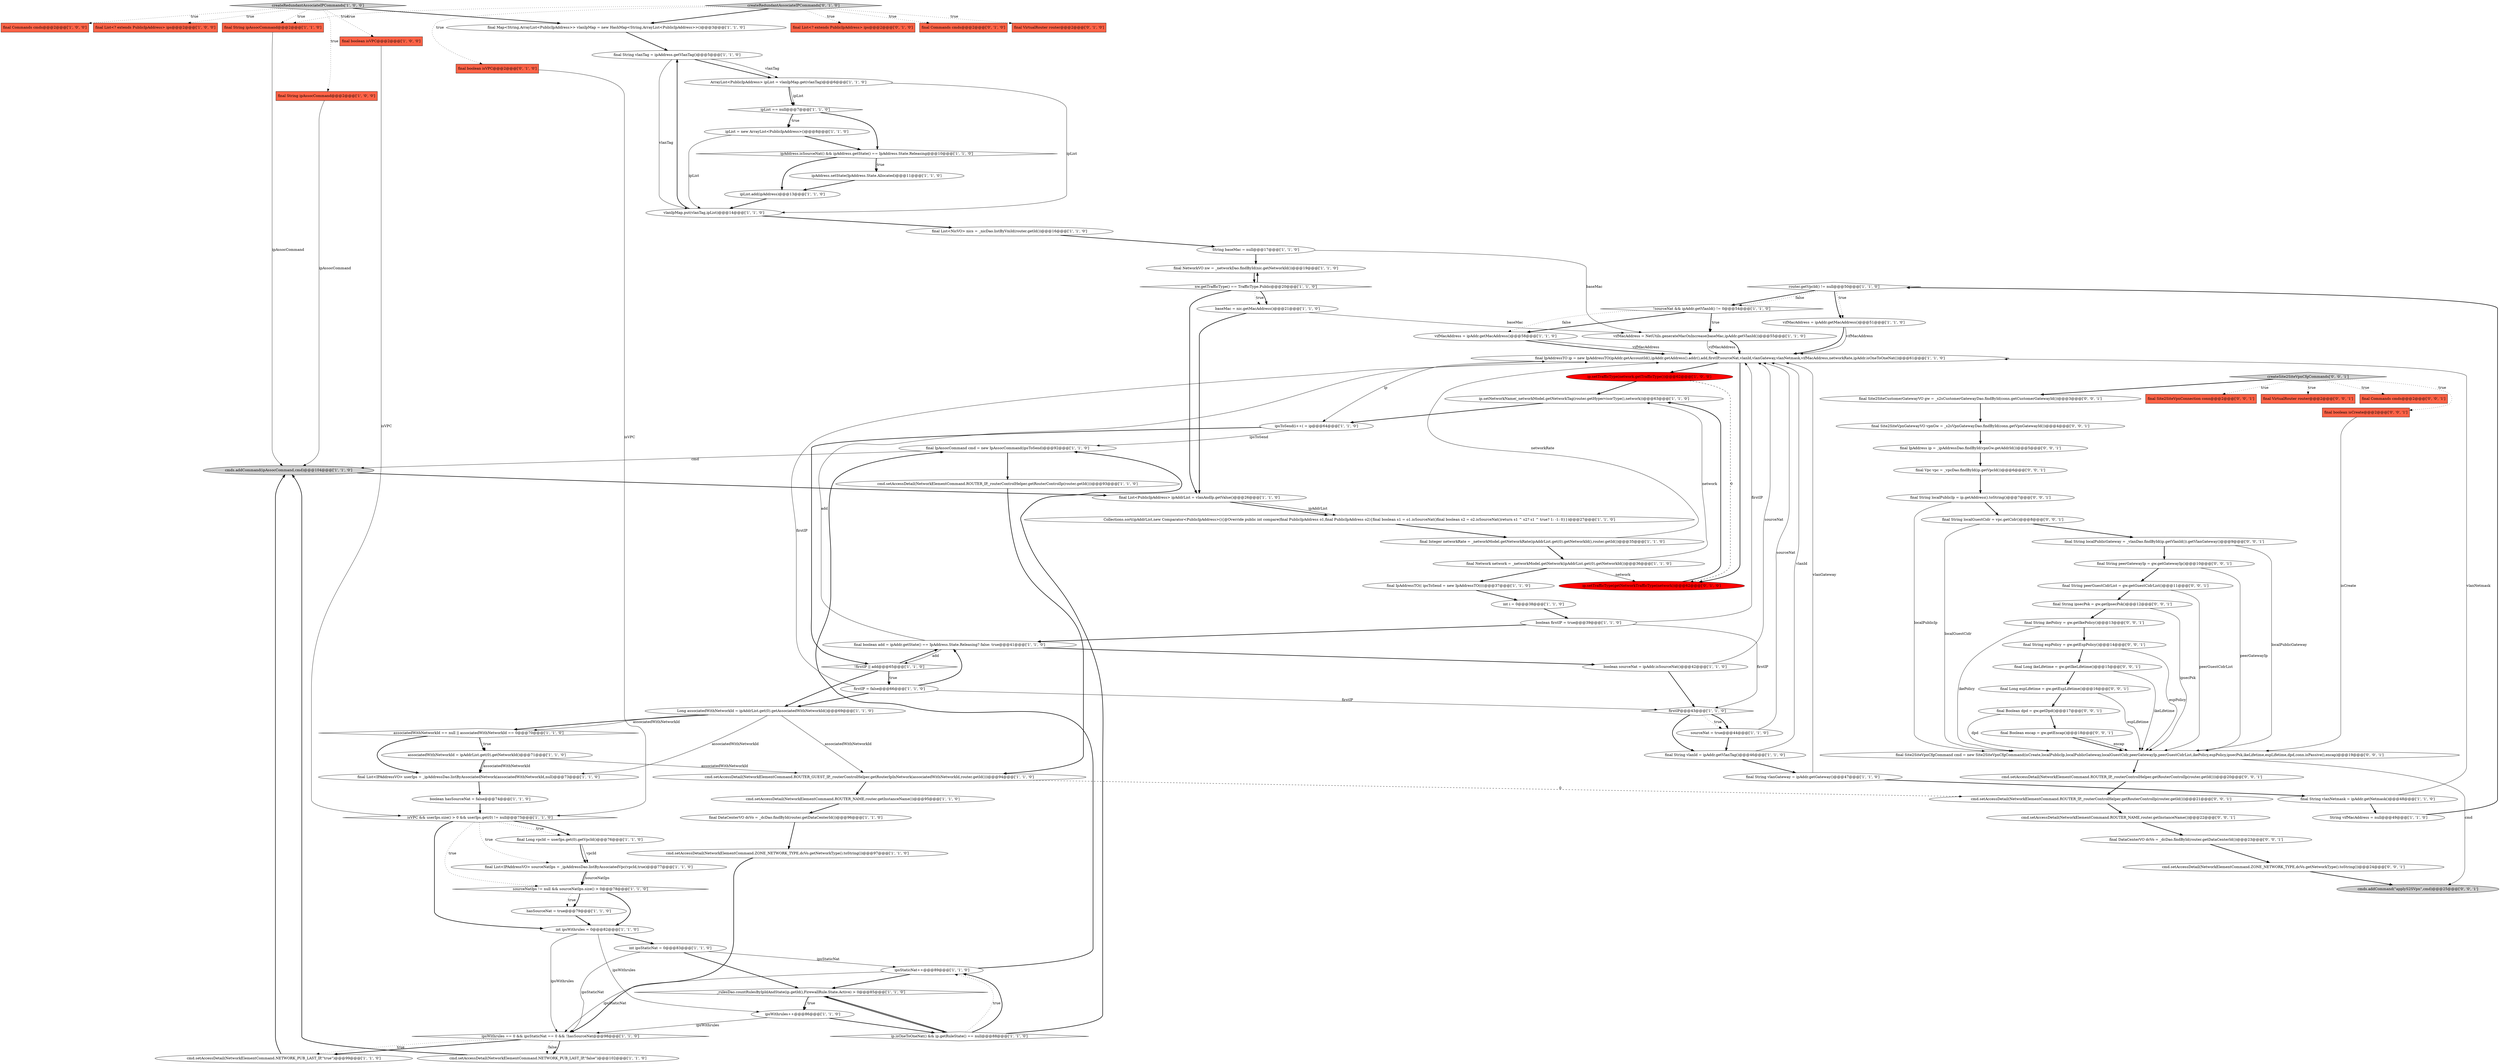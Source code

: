 digraph {
35 [style = filled, label = "router.getVpcId() != null@@@50@@@['1', '1', '0']", fillcolor = white, shape = diamond image = "AAA0AAABBB1BBB"];
38 [style = filled, label = "!sourceNat && ipAddr.getVlanId() != 0@@@54@@@['1', '1', '0']", fillcolor = white, shape = diamond image = "AAA0AAABBB1BBB"];
81 [style = filled, label = "final Boolean encap = gw.getEncap()@@@18@@@['0', '0', '1']", fillcolor = white, shape = ellipse image = "AAA0AAABBB3BBB"];
65 [style = filled, label = "Collections.sort(ipAddrList,new Comparator<PublicIpAddress>(){@Override public int compare(final PublicIpAddress o1,final PublicIpAddress o2){final boolean s1 = o1.isSourceNat()final boolean s2 = o2.isSourceNat()return s1 ^ s2? s1 ^ true? 1: -1: 0}})@@@27@@@['1', '1', '0']", fillcolor = white, shape = ellipse image = "AAA0AAABBB1BBB"];
7 [style = filled, label = "final List<NicVO> nics = _nicDao.listByVmId(router.getId())@@@16@@@['1', '1', '0']", fillcolor = white, shape = ellipse image = "AAA0AAABBB1BBB"];
12 [style = filled, label = "createRedundantAssociateIPCommands['1', '0', '0']", fillcolor = lightgray, shape = diamond image = "AAA0AAABBB1BBB"];
3 [style = filled, label = "ip.setNetworkName(_networkModel.getNetworkTag(router.getHypervisorType(),network))@@@63@@@['1', '1', '0']", fillcolor = white, shape = ellipse image = "AAA0AAABBB1BBB"];
53 [style = filled, label = "boolean firstIP = true@@@39@@@['1', '1', '0']", fillcolor = white, shape = ellipse image = "AAA0AAABBB1BBB"];
2 [style = filled, label = "final IpAddressTO(( ipsToSend = new IpAddressTO((((@@@37@@@['1', '1', '0']", fillcolor = white, shape = ellipse image = "AAA0AAABBB1BBB"];
48 [style = filled, label = "ip.setTrafficType(network.getTrafficType())@@@62@@@['1', '0', '0']", fillcolor = red, shape = ellipse image = "AAA1AAABBB1BBB"];
5 [style = filled, label = "final Map<String,ArrayList<PublicIpAddress>> vlanIpMap = new HashMap<String,ArrayList<PublicIpAddress>>()@@@3@@@['1', '1', '0']", fillcolor = white, shape = ellipse image = "AAA0AAABBB1BBB"];
68 [style = filled, label = "cmds.addCommand(ipAssocCommand,cmd)@@@104@@@['1', '1', '0']", fillcolor = lightgray, shape = ellipse image = "AAA0AAABBB1BBB"];
27 [style = filled, label = "ipsToSend(i++( = ip@@@64@@@['1', '1', '0']", fillcolor = white, shape = ellipse image = "AAA0AAABBB1BBB"];
55 [style = filled, label = "ipAddress.isSourceNat() && ipAddress.getState() == IpAddress.State.Releasing@@@10@@@['1', '1', '0']", fillcolor = white, shape = diamond image = "AAA0AAABBB1BBB"];
56 [style = filled, label = "final List<IPAddressVO> sourceNatIps = _ipAddressDao.listByAssociatedVpc(vpcId,true)@@@77@@@['1', '1', '0']", fillcolor = white, shape = ellipse image = "AAA0AAABBB1BBB"];
26 [style = filled, label = "final List<IPAddressVO> userIps = _ipAddressDao.listByAssociatedNetwork(associatedWithNetworkId,null)@@@73@@@['1', '1', '0']", fillcolor = white, shape = ellipse image = "AAA0AAABBB1BBB"];
90 [style = filled, label = "createSite2SiteVpnCfgCommands['0', '0', '1']", fillcolor = lightgray, shape = diamond image = "AAA0AAABBB3BBB"];
91 [style = filled, label = "final Vpc vpc = _vpcDao.findById(ip.getVpcId())@@@6@@@['0', '0', '1']", fillcolor = white, shape = ellipse image = "AAA0AAABBB3BBB"];
102 [style = filled, label = "final VirtualRouter router@@@2@@@['0', '0', '1']", fillcolor = tomato, shape = box image = "AAA0AAABBB3BBB"];
51 [style = filled, label = "ipsWithrules == 0 && ipsStaticNat == 0 && !hasSourceNat@@@98@@@['1', '1', '0']", fillcolor = white, shape = diamond image = "AAA0AAABBB1BBB"];
40 [style = filled, label = "cmd.setAccessDetail(NetworkElementCommand.NETWORK_PUB_LAST_IP,\"false\")@@@102@@@['1', '1', '0']", fillcolor = white, shape = ellipse image = "AAA0AAABBB1BBB"];
17 [style = filled, label = "final Network network = _networkModel.getNetwork(ipAddrList.get(0).getNetworkId())@@@36@@@['1', '1', '0']", fillcolor = white, shape = ellipse image = "AAA0AAABBB1BBB"];
41 [style = filled, label = "int ipsWithrules = 0@@@82@@@['1', '1', '0']", fillcolor = white, shape = ellipse image = "AAA0AAABBB1BBB"];
54 [style = filled, label = "ArrayList<PublicIpAddress> ipList = vlanIpMap.get(vlanTag)@@@6@@@['1', '1', '0']", fillcolor = white, shape = ellipse image = "AAA0AAABBB1BBB"];
22 [style = filled, label = "final boolean isVPC@@@2@@@['1', '0', '0']", fillcolor = tomato, shape = box image = "AAA0AAABBB1BBB"];
23 [style = filled, label = "ip.isOneToOneNat() && ip.getRuleState() == null@@@88@@@['1', '1', '0']", fillcolor = white, shape = diamond image = "AAA0AAABBB1BBB"];
57 [style = filled, label = "int ipsStaticNat = 0@@@83@@@['1', '1', '0']", fillcolor = white, shape = ellipse image = "AAA0AAABBB1BBB"];
64 [style = filled, label = "final Commands cmds@@@2@@@['1', '0', '0']", fillcolor = tomato, shape = box image = "AAA0AAABBB1BBB"];
45 [style = filled, label = "final IpAssocCommand cmd = new IpAssocCommand(ipsToSend)@@@92@@@['1', '1', '0']", fillcolor = white, shape = ellipse image = "AAA0AAABBB1BBB"];
83 [style = filled, label = "final DataCenterVO dcVo = _dcDao.findById(router.getDataCenterId())@@@23@@@['0', '0', '1']", fillcolor = white, shape = ellipse image = "AAA0AAABBB3BBB"];
6 [style = filled, label = "int i = 0@@@38@@@['1', '1', '0']", fillcolor = white, shape = ellipse image = "AAA0AAABBB1BBB"];
77 [style = filled, label = "final boolean isVPC@@@2@@@['0', '1', '0']", fillcolor = tomato, shape = box image = "AAA0AAABBB2BBB"];
98 [style = filled, label = "cmds.addCommand(\"applyS2SVpn\",cmd)@@@25@@@['0', '0', '1']", fillcolor = lightgray, shape = ellipse image = "AAA0AAABBB3BBB"];
79 [style = filled, label = "final IpAddress ip = _ipAddressDao.findById(vpnGw.getAddrId())@@@5@@@['0', '0', '1']", fillcolor = white, shape = ellipse image = "AAA0AAABBB3BBB"];
99 [style = filled, label = "cmd.setAccessDetail(NetworkElementCommand.ZONE_NETWORK_TYPE,dcVo.getNetworkType().toString())@@@24@@@['0', '0', '1']", fillcolor = white, shape = ellipse image = "AAA0AAABBB3BBB"];
15 [style = filled, label = "final NetworkVO nw = _networkDao.findById(nic.getNetworkId())@@@19@@@['1', '1', '0']", fillcolor = white, shape = ellipse image = "AAA0AAABBB1BBB"];
84 [style = filled, label = "final Site2SiteCustomerGatewayVO gw = _s2sCustomerGatewayDao.findById(conn.getCustomerGatewayId())@@@3@@@['0', '0', '1']", fillcolor = white, shape = ellipse image = "AAA0AAABBB3BBB"];
30 [style = filled, label = "final Integer networkRate = _networkModel.getNetworkRate(ipAddrList.get(0).getNetworkId(),router.getId())@@@35@@@['1', '1', '0']", fillcolor = white, shape = ellipse image = "AAA0AAABBB1BBB"];
11 [style = filled, label = "associatedWithNetworkId == null || associatedWithNetworkId == 0@@@70@@@['1', '1', '0']", fillcolor = white, shape = diamond image = "AAA0AAABBB1BBB"];
8 [style = filled, label = "cmd.setAccessDetail(NetworkElementCommand.ROUTER_IP,_routerControlHelper.getRouterControlIp(router.getId()))@@@93@@@['1', '1', '0']", fillcolor = white, shape = ellipse image = "AAA0AAABBB1BBB"];
82 [style = filled, label = "final Site2SiteVpnGatewayVO vpnGw = _s2sVpnGatewayDao.findById(conn.getVpnGatewayId())@@@4@@@['0', '0', '1']", fillcolor = white, shape = ellipse image = "AAA0AAABBB3BBB"];
88 [style = filled, label = "cmd.setAccessDetail(NetworkElementCommand.ROUTER_IP,_routerControlHelper.getRouterControlIp(router.getId()))@@@20@@@['0', '0', '1']", fillcolor = white, shape = ellipse image = "AAA0AAABBB3BBB"];
76 [style = filled, label = "final List<? extends PublicIpAddress> ips@@@2@@@['0', '1', '0']", fillcolor = tomato, shape = box image = "AAA0AAABBB2BBB"];
33 [style = filled, label = "sourceNatIps != null && sourceNatIps.size() > 0@@@78@@@['1', '1', '0']", fillcolor = white, shape = diamond image = "AAA0AAABBB1BBB"];
101 [style = filled, label = "final Long ikeLifetime = gw.getIkeLifetime()@@@15@@@['0', '0', '1']", fillcolor = white, shape = ellipse image = "AAA0AAABBB3BBB"];
16 [style = filled, label = "ipsStaticNat++@@@89@@@['1', '1', '0']", fillcolor = white, shape = ellipse image = "AAA0AAABBB1BBB"];
4 [style = filled, label = "ipAddress.setState(IpAddress.State.Allocated)@@@11@@@['1', '1', '0']", fillcolor = white, shape = ellipse image = "AAA0AAABBB1BBB"];
10 [style = filled, label = "nw.getTrafficType() == TrafficType.Public@@@20@@@['1', '1', '0']", fillcolor = white, shape = diamond image = "AAA0AAABBB1BBB"];
37 [style = filled, label = "vlanIpMap.put(vlanTag,ipList)@@@14@@@['1', '1', '0']", fillcolor = white, shape = ellipse image = "AAA0AAABBB1BBB"];
95 [style = filled, label = "final String ipsecPsk = gw.getIpsecPsk()@@@12@@@['0', '0', '1']", fillcolor = white, shape = ellipse image = "AAA0AAABBB3BBB"];
18 [style = filled, label = "vifMacAddress = NetUtils.generateMacOnIncrease(baseMac,ipAddr.getVlanId())@@@55@@@['1', '1', '0']", fillcolor = white, shape = ellipse image = "AAA0AAABBB1BBB"];
0 [style = filled, label = "firstIP = false@@@66@@@['1', '1', '0']", fillcolor = white, shape = ellipse image = "AAA0AAABBB1BBB"];
59 [style = filled, label = "Long associatedWithNetworkId = ipAddrList.get(0).getAssociatedWithNetworkId()@@@69@@@['1', '1', '0']", fillcolor = white, shape = ellipse image = "AAA0AAABBB1BBB"];
20 [style = filled, label = "ipList == null@@@7@@@['1', '1', '0']", fillcolor = white, shape = diamond image = "AAA0AAABBB1BBB"];
105 [style = filled, label = "final Boolean dpd = gw.getDpd()@@@17@@@['0', '0', '1']", fillcolor = white, shape = ellipse image = "AAA0AAABBB3BBB"];
93 [style = filled, label = "final Long espLifetime = gw.getEspLifetime()@@@16@@@['0', '0', '1']", fillcolor = white, shape = ellipse image = "AAA0AAABBB3BBB"];
104 [style = filled, label = "cmd.setAccessDetail(NetworkElementCommand.ROUTER_IP,_routerControlHelper.getRouterControlIp(router.getId()))@@@21@@@['0', '0', '1']", fillcolor = white, shape = ellipse image = "AAA0AAABBB3BBB"];
34 [style = filled, label = "boolean sourceNat = ipAddr.isSourceNat()@@@42@@@['1', '1', '0']", fillcolor = white, shape = ellipse image = "AAA0AAABBB1BBB"];
32 [style = filled, label = "final List<? extends PublicIpAddress> ips@@@2@@@['1', '0', '0']", fillcolor = tomato, shape = box image = "AAA0AAABBB1BBB"];
67 [style = filled, label = "final boolean add = ipAddr.getState() == IpAddress.State.Releasing? false: true@@@41@@@['1', '1', '0']", fillcolor = white, shape = ellipse image = "AAA0AAABBB1BBB"];
50 [style = filled, label = "boolean hasSourceNat = false@@@74@@@['1', '1', '0']", fillcolor = white, shape = ellipse image = "AAA0AAABBB1BBB"];
46 [style = filled, label = "!firstIP || add@@@65@@@['1', '1', '0']", fillcolor = white, shape = diamond image = "AAA0AAABBB1BBB"];
24 [style = filled, label = "ipList.add(ipAddress)@@@13@@@['1', '1', '0']", fillcolor = white, shape = ellipse image = "AAA0AAABBB1BBB"];
43 [style = filled, label = "final Long vpcId = userIps.get(0).getVpcId()@@@76@@@['1', '1', '0']", fillcolor = white, shape = ellipse image = "AAA0AAABBB1BBB"];
52 [style = filled, label = "cmd.setAccessDetail(NetworkElementCommand.ROUTER_GUEST_IP,_routerControlHelper.getRouterIpInNetwork(associatedWithNetworkId,router.getId()))@@@94@@@['1', '1', '0']", fillcolor = white, shape = ellipse image = "AAA0AAABBB1BBB"];
63 [style = filled, label = "cmd.setAccessDetail(NetworkElementCommand.ZONE_NETWORK_TYPE,dcVo.getNetworkType().toString())@@@97@@@['1', '1', '0']", fillcolor = white, shape = ellipse image = "AAA0AAABBB1BBB"];
103 [style = filled, label = "final String localPublicGateway = _vlanDao.findById(ip.getVlanId()).getVlanGateway()@@@9@@@['0', '0', '1']", fillcolor = white, shape = ellipse image = "AAA0AAABBB3BBB"];
36 [style = filled, label = "associatedWithNetworkId = ipAddrList.get(0).getNetworkId()@@@71@@@['1', '1', '0']", fillcolor = white, shape = ellipse image = "AAA0AAABBB1BBB"];
69 [style = filled, label = "final String ipAssocCommand@@@2@@@['1', '1', '0']", fillcolor = tomato, shape = box image = "AAA0AAABBB1BBB"];
96 [style = filled, label = "final Site2SiteVpnCfgCommand cmd = new Site2SiteVpnCfgCommand(isCreate,localPublicIp,localPublicGateway,localGuestCidr,peerGatewayIp,peerGuestCidrList,ikePolicy,espPolicy,ipsecPsk,ikeLifetime,espLifetime,dpd,conn.isPassive(),encap)@@@19@@@['0', '0', '1']", fillcolor = white, shape = ellipse image = "AAA0AAABBB3BBB"];
97 [style = filled, label = "cmd.setAccessDetail(NetworkElementCommand.ROUTER_NAME,router.getInstanceName())@@@22@@@['0', '0', '1']", fillcolor = white, shape = ellipse image = "AAA0AAABBB3BBB"];
72 [style = filled, label = "final Commands cmds@@@2@@@['0', '1', '0']", fillcolor = tomato, shape = box image = "AAA0AAABBB2BBB"];
73 [style = filled, label = "final VirtualRouter router@@@2@@@['0', '1', '0']", fillcolor = tomato, shape = box image = "AAA0AAABBB2BBB"];
1 [style = filled, label = "hasSourceNat = true@@@79@@@['1', '1', '0']", fillcolor = white, shape = ellipse image = "AAA0AAABBB1BBB"];
100 [style = filled, label = "final boolean isCreate@@@2@@@['0', '0', '1']", fillcolor = tomato, shape = box image = "AAA0AAABBB3BBB"];
94 [style = filled, label = "final Commands cmds@@@2@@@['0', '0', '1']", fillcolor = tomato, shape = box image = "AAA0AAABBB3BBB"];
78 [style = filled, label = "final String localPublicIp = ip.getAddress().toString()@@@7@@@['0', '0', '1']", fillcolor = white, shape = ellipse image = "AAA0AAABBB3BBB"];
89 [style = filled, label = "final String ikePolicy = gw.getIkePolicy()@@@13@@@['0', '0', '1']", fillcolor = white, shape = ellipse image = "AAA0AAABBB3BBB"];
21 [style = filled, label = "final String vlanGateway = ipAddr.getGateway()@@@47@@@['1', '1', '0']", fillcolor = white, shape = ellipse image = "AAA0AAABBB1BBB"];
62 [style = filled, label = "vifMacAddress = ipAddr.getMacAddress()@@@58@@@['1', '1', '0']", fillcolor = white, shape = ellipse image = "AAA0AAABBB1BBB"];
13 [style = filled, label = "final String vlanId = ipAddr.getVlanTag()@@@46@@@['1', '1', '0']", fillcolor = white, shape = ellipse image = "AAA0AAABBB1BBB"];
29 [style = filled, label = "final String vlanNetmask = ipAddr.getNetmask()@@@48@@@['1', '1', '0']", fillcolor = white, shape = ellipse image = "AAA0AAABBB1BBB"];
75 [style = filled, label = "ip.setTrafficType(getNetworkTrafficType(network))@@@62@@@['0', '1', '0']", fillcolor = red, shape = ellipse image = "AAA1AAABBB2BBB"];
70 [style = filled, label = "firstIP@@@43@@@['1', '1', '0']", fillcolor = white, shape = diamond image = "AAA0AAABBB1BBB"];
19 [style = filled, label = "final DataCenterVO dcVo = _dcDao.findById(router.getDataCenterId())@@@96@@@['1', '1', '0']", fillcolor = white, shape = ellipse image = "AAA0AAABBB1BBB"];
71 [style = filled, label = "vifMacAddress = ipAddr.getMacAddress()@@@51@@@['1', '1', '0']", fillcolor = white, shape = ellipse image = "AAA0AAABBB1BBB"];
66 [style = filled, label = "_rulesDao.countRulesByIpIdAndState(ip.getId(),FirewallRule.State.Active) > 0@@@85@@@['1', '1', '0']", fillcolor = white, shape = diamond image = "AAA0AAABBB1BBB"];
60 [style = filled, label = "final List<PublicIpAddress> ipAddrList = vlanAndIp.getValue()@@@26@@@['1', '1', '0']", fillcolor = white, shape = ellipse image = "AAA0AAABBB1BBB"];
47 [style = filled, label = "final String ipAssocCommand@@@2@@@['1', '0', '0']", fillcolor = tomato, shape = box image = "AAA0AAABBB1BBB"];
61 [style = filled, label = "baseMac = nic.getMacAddress()@@@21@@@['1', '1', '0']", fillcolor = white, shape = ellipse image = "AAA0AAABBB1BBB"];
25 [style = filled, label = "String vifMacAddress = null@@@49@@@['1', '1', '0']", fillcolor = white, shape = ellipse image = "AAA0AAABBB1BBB"];
80 [style = filled, label = "final String peerGatewayIp = gw.getGatewayIp()@@@10@@@['0', '0', '1']", fillcolor = white, shape = ellipse image = "AAA0AAABBB3BBB"];
49 [style = filled, label = "final String vlanTag = ipAddress.getVlanTag()@@@5@@@['1', '1', '0']", fillcolor = white, shape = ellipse image = "AAA0AAABBB1BBB"];
92 [style = filled, label = "final String peerGuestCidrList = gw.getGuestCidrList()@@@11@@@['0', '0', '1']", fillcolor = white, shape = ellipse image = "AAA0AAABBB3BBB"];
86 [style = filled, label = "final String espPolicy = gw.getEspPolicy()@@@14@@@['0', '0', '1']", fillcolor = white, shape = ellipse image = "AAA0AAABBB3BBB"];
39 [style = filled, label = "cmd.setAccessDetail(NetworkElementCommand.NETWORK_PUB_LAST_IP,\"true\")@@@99@@@['1', '1', '0']", fillcolor = white, shape = ellipse image = "AAA0AAABBB1BBB"];
87 [style = filled, label = "final Site2SiteVpnConnection conn@@@2@@@['0', '0', '1']", fillcolor = tomato, shape = box image = "AAA0AAABBB3BBB"];
44 [style = filled, label = "ipsWithrules++@@@86@@@['1', '1', '0']", fillcolor = white, shape = ellipse image = "AAA0AAABBB1BBB"];
14 [style = filled, label = "sourceNat = true@@@44@@@['1', '1', '0']", fillcolor = white, shape = ellipse image = "AAA0AAABBB1BBB"];
58 [style = filled, label = "cmd.setAccessDetail(NetworkElementCommand.ROUTER_NAME,router.getInstanceName())@@@95@@@['1', '1', '0']", fillcolor = white, shape = ellipse image = "AAA0AAABBB1BBB"];
42 [style = filled, label = "isVPC && userIps.size() > 0 && userIps.get(0) != null@@@75@@@['1', '1', '0']", fillcolor = white, shape = diamond image = "AAA0AAABBB1BBB"];
31 [style = filled, label = "final IpAddressTO ip = new IpAddressTO(ipAddr.getAccountId(),ipAddr.getAddress().addr(),add,firstIP,sourceNat,vlanId,vlanGateway,vlanNetmask,vifMacAddress,networkRate,ipAddr.isOneToOneNat())@@@61@@@['1', '1', '0']", fillcolor = white, shape = ellipse image = "AAA0AAABBB1BBB"];
85 [style = filled, label = "final String localGuestCidr = vpc.getCidr()@@@8@@@['0', '0', '1']", fillcolor = white, shape = ellipse image = "AAA0AAABBB3BBB"];
9 [style = filled, label = "ipList = new ArrayList<PublicIpAddress>()@@@8@@@['1', '1', '0']", fillcolor = white, shape = ellipse image = "AAA0AAABBB1BBB"];
28 [style = filled, label = "String baseMac = null@@@17@@@['1', '1', '0']", fillcolor = white, shape = ellipse image = "AAA0AAABBB1BBB"];
74 [style = filled, label = "createRedundantAssociateIPCommands['0', '1', '0']", fillcolor = lightgray, shape = diamond image = "AAA0AAABBB2BBB"];
31->27 [style = solid, label="ip"];
42->41 [style = bold, label=""];
15->10 [style = bold, label=""];
86->96 [style = solid, label="espPolicy"];
48->3 [style = bold, label=""];
90->100 [style = dotted, label="true"];
12->5 [style = bold, label=""];
105->96 [style = solid, label="dpd"];
46->0 [style = bold, label=""];
37->49 [style = bold, label=""];
23->45 [style = bold, label=""];
20->9 [style = bold, label=""];
43->56 [style = solid, label="vpcId"];
2->6 [style = bold, label=""];
103->96 [style = solid, label="localPublicGateway"];
78->96 [style = solid, label="localPublicIp"];
66->44 [style = dotted, label="true"];
105->81 [style = bold, label=""];
16->66 [style = bold, label=""];
28->18 [style = solid, label="baseMac"];
25->35 [style = bold, label=""];
35->71 [style = dotted, label="true"];
77->42 [style = solid, label="isVPC"];
11->36 [style = bold, label=""];
10->61 [style = dotted, label="true"];
3->27 [style = bold, label=""];
92->96 [style = solid, label="peerGuestCidrList"];
44->23 [style = bold, label=""];
90->84 [style = bold, label=""];
96->88 [style = bold, label=""];
5->49 [style = bold, label=""];
34->31 [style = solid, label="sourceNat"];
59->52 [style = solid, label="associatedWithNetworkId"];
19->63 [style = bold, label=""];
96->98 [style = solid, label="cmd"];
62->31 [style = solid, label="vifMacAddress"];
38->62 [style = bold, label=""];
31->48 [style = bold, label=""];
51->39 [style = bold, label=""];
104->97 [style = bold, label=""];
90->87 [style = dotted, label="true"];
12->69 [style = dotted, label="true"];
46->0 [style = dotted, label="true"];
58->19 [style = bold, label=""];
60->65 [style = bold, label=""];
97->83 [style = bold, label=""];
42->33 [style = dotted, label="true"];
35->38 [style = bold, label=""];
74->5 [style = bold, label=""];
101->93 [style = bold, label=""];
99->98 [style = bold, label=""];
46->59 [style = bold, label=""];
11->36 [style = dotted, label="true"];
90->102 [style = dotted, label="true"];
22->42 [style = solid, label="isVPC"];
44->51 [style = solid, label="ipsWithrules"];
80->92 [style = bold, label=""];
18->31 [style = bold, label=""];
70->14 [style = dotted, label="true"];
74->77 [style = dotted, label="true"];
0->31 [style = solid, label="firstIP"];
27->45 [style = solid, label="ipsToSend"];
10->61 [style = bold, label=""];
70->13 [style = bold, label=""];
60->65 [style = solid, label="ipAddrList"];
30->31 [style = solid, label="networkRate"];
1->41 [style = bold, label=""];
63->51 [style = bold, label=""];
56->33 [style = solid, label="sourceNatIps"];
16->45 [style = bold, label=""];
49->37 [style = solid, label="vlanTag"];
80->96 [style = solid, label="peerGatewayIp"];
53->70 [style = solid, label="firstIP"];
33->41 [style = bold, label=""];
9->37 [style = solid, label="ipList"];
61->18 [style = solid, label="baseMac"];
101->96 [style = solid, label="ikeLifetime"];
21->31 [style = solid, label="vlanGateway"];
18->31 [style = solid, label="vifMacAddress"];
45->68 [style = solid, label="cmd"];
38->18 [style = dotted, label="true"];
52->58 [style = bold, label=""];
6->53 [style = bold, label=""];
12->47 [style = dotted, label="true"];
81->96 [style = bold, label=""];
38->18 [style = bold, label=""];
59->11 [style = bold, label=""];
21->29 [style = bold, label=""];
35->71 [style = bold, label=""];
47->68 [style = solid, label="ipAssocCommand"];
27->46 [style = bold, label=""];
17->2 [style = bold, label=""];
12->32 [style = dotted, label="true"];
12->22 [style = dotted, label="true"];
42->43 [style = dotted, label="true"];
69->68 [style = solid, label="ipAssocCommand"];
34->70 [style = bold, label=""];
52->104 [style = dashed, label="0"];
56->33 [style = bold, label=""];
49->54 [style = bold, label=""];
74->76 [style = dotted, label="true"];
16->51 [style = solid, label="ipsStaticNat"];
11->26 [style = bold, label=""];
10->60 [style = bold, label=""];
100->96 [style = solid, label="isCreate"];
23->16 [style = dotted, label="true"];
29->31 [style = solid, label="vlanNetmask"];
59->26 [style = solid, label="associatedWithNetworkId"];
65->30 [style = bold, label=""];
71->31 [style = bold, label=""];
95->89 [style = bold, label=""];
4->24 [style = bold, label=""];
30->17 [style = bold, label=""];
53->31 [style = solid, label="firstIP"];
36->52 [style = solid, label="associatedWithNetworkId"];
20->9 [style = dotted, label="true"];
90->94 [style = dotted, label="true"];
0->70 [style = solid, label="firstIP"];
70->14 [style = bold, label=""];
103->80 [style = bold, label=""];
57->66 [style = bold, label=""];
92->95 [style = bold, label=""];
89->86 [style = bold, label=""];
51->39 [style = dotted, label="true"];
93->105 [style = bold, label=""];
59->11 [style = solid, label="associatedWithNetworkId"];
78->85 [style = bold, label=""];
51->40 [style = dotted, label="false"];
8->52 [style = bold, label=""];
37->7 [style = bold, label=""];
23->66 [style = bold, label=""];
55->4 [style = dotted, label="true"];
81->96 [style = solid, label="encap"];
54->37 [style = solid, label="ipList"];
51->40 [style = bold, label=""];
75->3 [style = bold, label=""];
7->28 [style = bold, label=""];
57->16 [style = solid, label="ipsStaticNat"];
46->67 [style = bold, label=""];
50->42 [style = bold, label=""];
93->96 [style = solid, label="espLifetime"];
35->38 [style = dotted, label="false"];
74->72 [style = dotted, label="true"];
45->8 [style = bold, label=""];
86->101 [style = bold, label=""];
49->54 [style = solid, label="vlanTag"];
40->68 [style = bold, label=""];
41->51 [style = solid, label="ipsWithrules"];
39->68 [style = bold, label=""];
14->13 [style = bold, label=""];
88->104 [style = bold, label=""];
17->75 [style = solid, label="network"];
53->67 [style = bold, label=""];
85->103 [style = bold, label=""];
0->59 [style = bold, label=""];
31->75 [style = bold, label=""];
67->46 [style = solid, label="add"];
68->60 [style = bold, label=""];
79->91 [style = bold, label=""];
54->20 [style = solid, label="ipList"];
66->23 [style = bold, label=""];
23->16 [style = bold, label=""];
28->15 [style = bold, label=""];
61->60 [style = bold, label=""];
10->15 [style = bold, label=""];
42->43 [style = bold, label=""];
83->99 [style = bold, label=""];
57->51 [style = solid, label="ipsStaticNat"];
41->44 [style = solid, label="ipsWithrules"];
74->73 [style = dotted, label="true"];
36->26 [style = solid, label="associatedWithNetworkId"];
55->24 [style = bold, label=""];
29->25 [style = bold, label=""];
54->20 [style = bold, label=""];
33->1 [style = bold, label=""];
84->82 [style = bold, label=""];
36->26 [style = bold, label=""];
0->67 [style = bold, label=""];
12->64 [style = dotted, label="true"];
71->31 [style = solid, label="vifMacAddress"];
17->3 [style = solid, label="network"];
41->57 [style = bold, label=""];
14->31 [style = solid, label="sourceNat"];
67->31 [style = solid, label="add"];
95->96 [style = solid, label="ipsecPsk"];
20->55 [style = bold, label=""];
38->62 [style = dotted, label="false"];
9->55 [style = bold, label=""];
62->31 [style = bold, label=""];
55->4 [style = bold, label=""];
26->50 [style = bold, label=""];
89->96 [style = solid, label="ikePolicy"];
42->56 [style = dotted, label="true"];
82->79 [style = bold, label=""];
24->37 [style = bold, label=""];
33->1 [style = dotted, label="true"];
13->31 [style = solid, label="vlanId"];
48->75 [style = dashed, label="0"];
85->96 [style = solid, label="localGuestCidr"];
91->78 [style = bold, label=""];
13->21 [style = bold, label=""];
74->69 [style = dotted, label="true"];
43->56 [style = bold, label=""];
67->34 [style = bold, label=""];
66->44 [style = bold, label=""];
}
